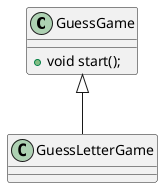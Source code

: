 @startuml
'https://plantuml.com/class-diagram

GuessGame <|-- GuessLetterGame
class GuessGame{
	+ void start();
}
class GuessLetterGame{

}
@enduml